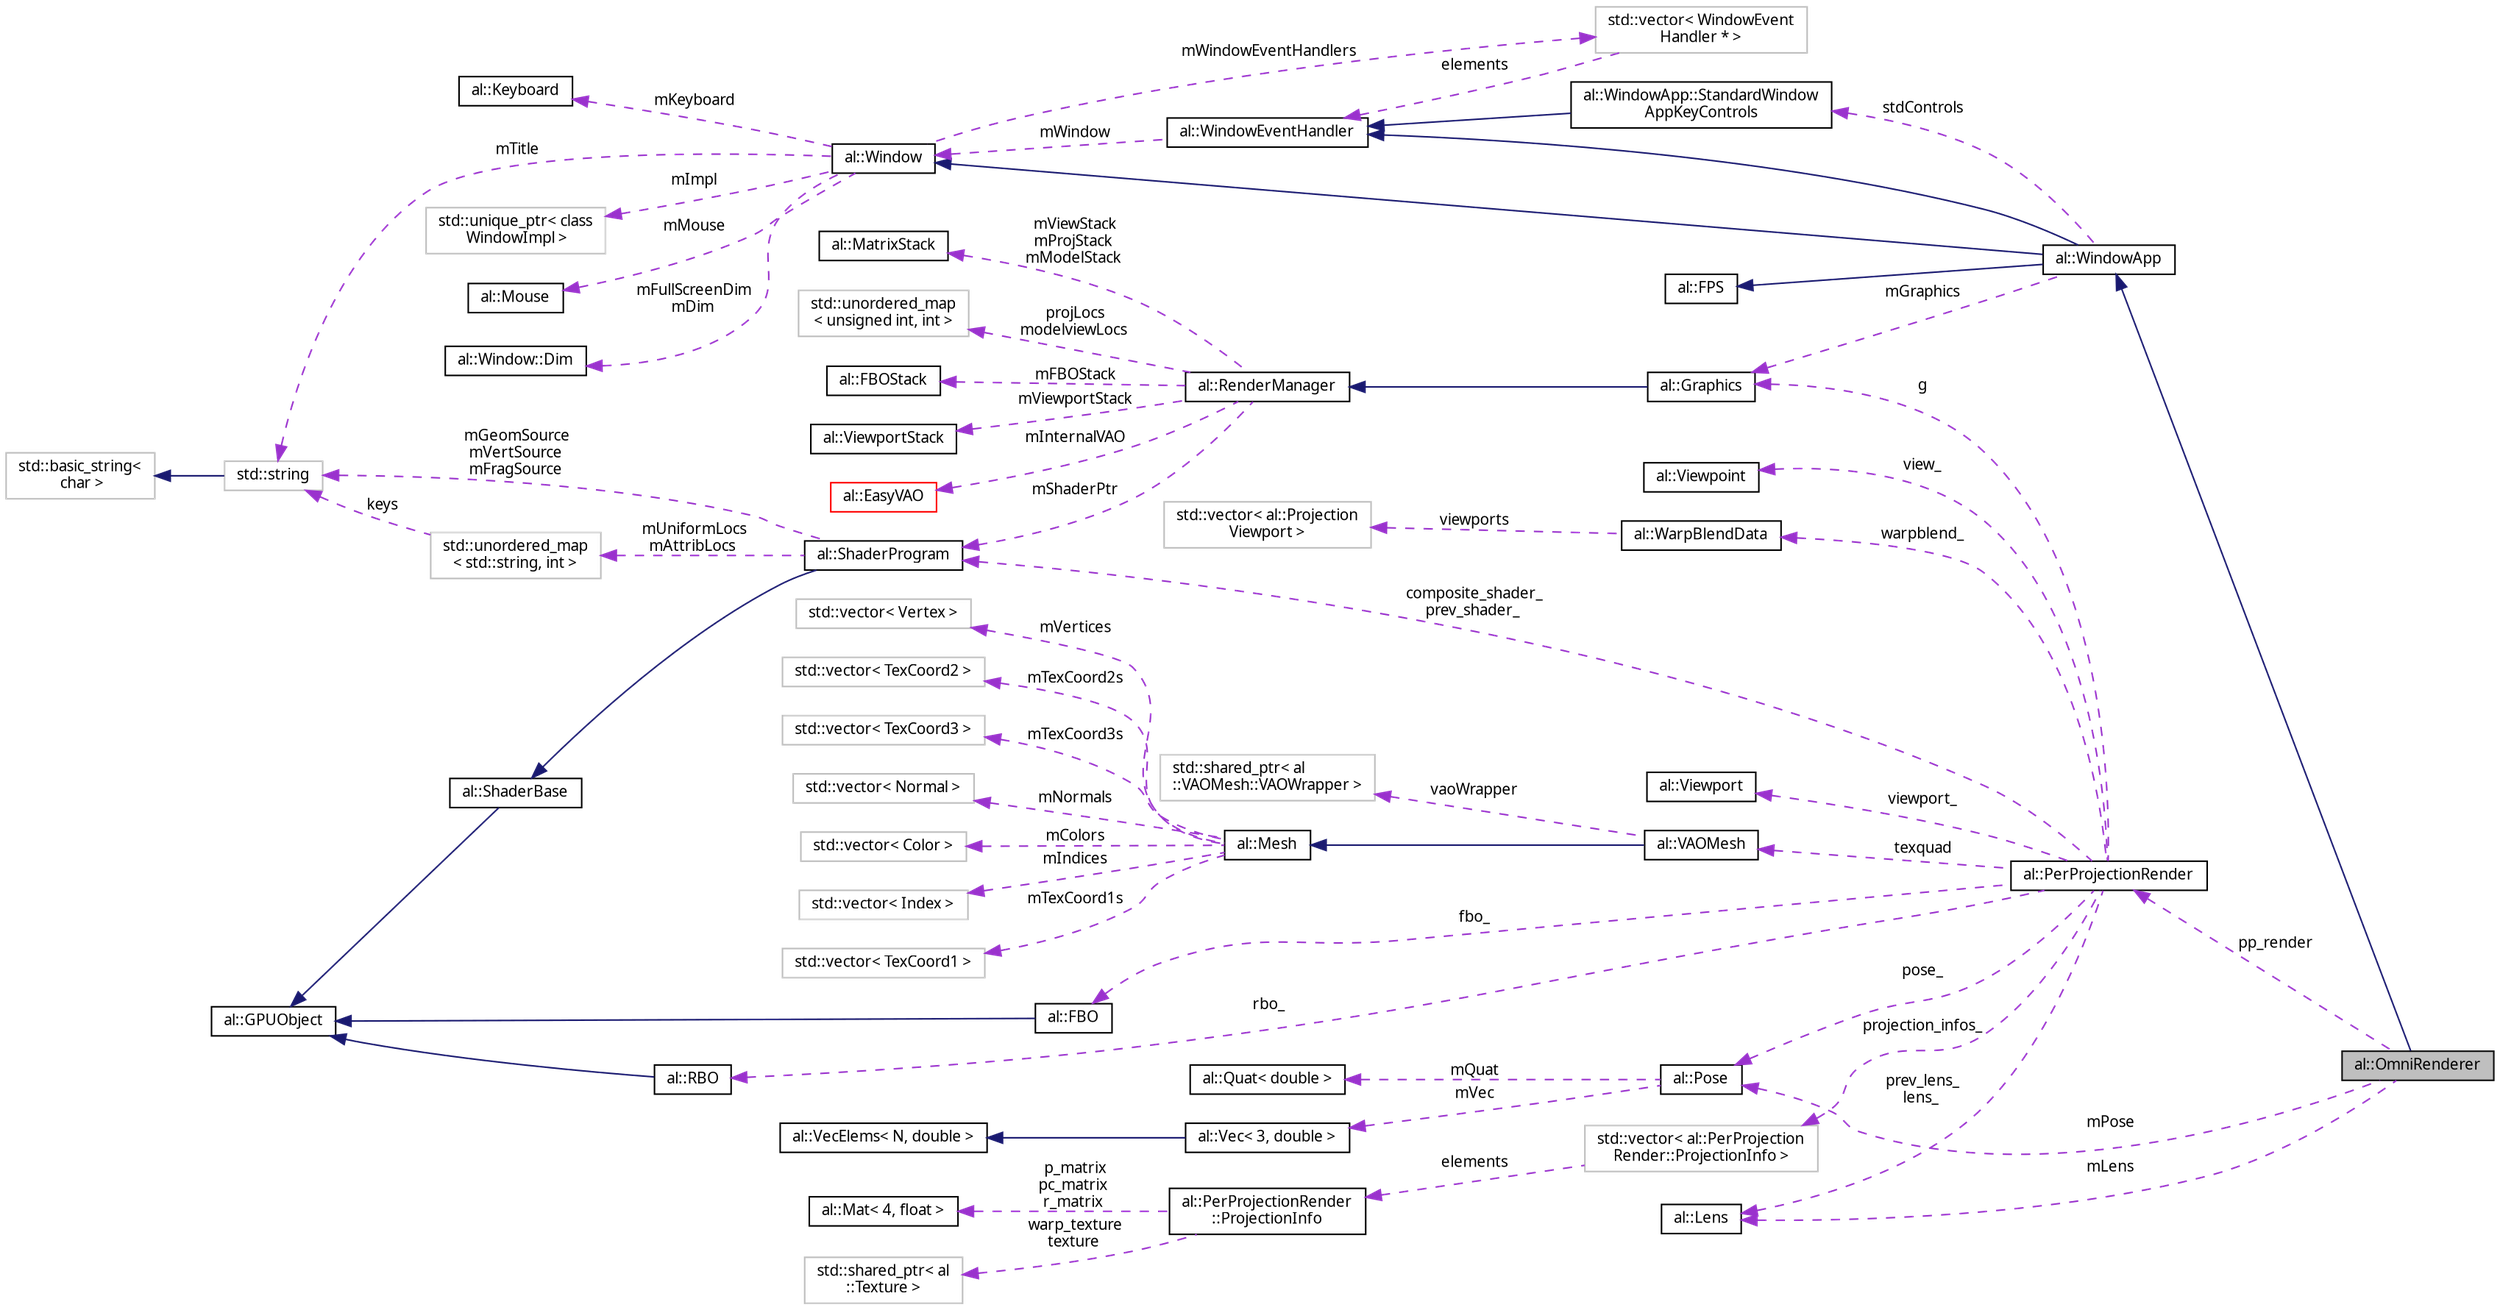 digraph "al::OmniRenderer"
{
 // LATEX_PDF_SIZE
  bgcolor="transparent";
  edge [fontname="FreeSans.ttf",fontsize="10",labelfontname="FreeSans.ttf",labelfontsize="10"];
  node [fontname="FreeSans.ttf",fontsize="10",shape=record];
  rankdir="LR";
  Node1 [label="al::OmniRenderer",height=0.2,width=0.4,color="black", fillcolor="grey75", style="filled", fontcolor="black",tooltip=" "];
  Node2 -> Node1 [dir="back",color="midnightblue",fontsize="10",style="solid",fontname="FreeSans.ttf"];
  Node2 [label="al::WindowApp",height=0.2,width=0.4,color="black",URL="$classal_1_1_window_app.html",tooltip=" "];
  Node3 -> Node2 [dir="back",color="midnightblue",fontsize="10",style="solid",fontname="FreeSans.ttf"];
  Node3 [label="al::Window",height=0.2,width=0.4,color="black",URL="$classal_1_1_window.html",tooltip="Window with OpenGL context."];
  Node4 -> Node3 [dir="back",color="darkorchid3",fontsize="10",style="dashed",label=" mKeyboard" ,fontname="FreeSans.ttf"];
  Node4 [label="al::Keyboard",height=0.2,width=0.4,color="black",URL="$classal_1_1_keyboard.html",tooltip=" "];
  Node5 -> Node3 [dir="back",color="darkorchid3",fontsize="10",style="dashed",label=" mTitle" ,fontname="FreeSans.ttf"];
  Node5 [label="std::string",height=0.2,width=0.4,color="grey75",tooltip="STL class."];
  Node6 -> Node5 [dir="back",color="midnightblue",fontsize="10",style="solid",fontname="FreeSans.ttf"];
  Node6 [label="std::basic_string\<\l char \>",height=0.2,width=0.4,color="grey75",tooltip="STL class."];
  Node7 -> Node3 [dir="back",color="darkorchid3",fontsize="10",style="dashed",label=" mWindowEventHandlers" ,fontname="FreeSans.ttf"];
  Node7 [label="std::vector\< WindowEvent\lHandler * \>",height=0.2,width=0.4,color="grey75",tooltip=" "];
  Node8 -> Node7 [dir="back",color="darkorchid3",fontsize="10",style="dashed",label=" elements" ,fontname="FreeSans.ttf"];
  Node8 [label="al::WindowEventHandler",height=0.2,width=0.4,color="black",URL="$classal_1_1_window_event_handler.html",tooltip="Controller for handling input and window events."];
  Node3 -> Node8 [dir="back",color="darkorchid3",fontsize="10",style="dashed",label=" mWindow" ,fontname="FreeSans.ttf"];
  Node9 -> Node3 [dir="back",color="darkorchid3",fontsize="10",style="dashed",label=" mImpl" ,fontname="FreeSans.ttf"];
  Node9 [label="std::unique_ptr\< class\l WindowImpl \>",height=0.2,width=0.4,color="grey75",tooltip=" "];
  Node10 -> Node3 [dir="back",color="darkorchid3",fontsize="10",style="dashed",label=" mMouse" ,fontname="FreeSans.ttf"];
  Node10 [label="al::Mouse",height=0.2,width=0.4,color="black",URL="$classal_1_1_mouse.html",tooltip=" "];
  Node11 -> Node3 [dir="back",color="darkorchid3",fontsize="10",style="dashed",label=" mFullScreenDim\nmDim" ,fontname="FreeSans.ttf"];
  Node11 [label="al::Window::Dim",height=0.2,width=0.4,color="black",URL="$structal_1_1_window_1_1_dim.html",tooltip="Window pixel dimensions."];
  Node8 -> Node2 [dir="back",color="midnightblue",fontsize="10",style="solid",fontname="FreeSans.ttf"];
  Node12 -> Node2 [dir="back",color="midnightblue",fontsize="10",style="solid",fontname="FreeSans.ttf"];
  Node12 [label="al::FPS",height=0.2,width=0.4,color="black",URL="$classal_1_1_f_p_s.html",tooltip=" "];
  Node13 -> Node2 [dir="back",color="darkorchid3",fontsize="10",style="dashed",label=" mGraphics" ,fontname="FreeSans.ttf"];
  Node13 [label="al::Graphics",height=0.2,width=0.4,color="black",URL="$classal_1_1_graphics.html",tooltip=" "];
  Node14 -> Node13 [dir="back",color="midnightblue",fontsize="10",style="solid",fontname="FreeSans.ttf"];
  Node14 [label="al::RenderManager",height=0.2,width=0.4,color="black",URL="$classal_1_1_render_manager.html",tooltip=" "];
  Node15 -> Node14 [dir="back",color="darkorchid3",fontsize="10",style="dashed",label=" mViewportStack" ,fontname="FreeSans.ttf"];
  Node15 [label="al::ViewportStack",height=0.2,width=0.4,color="black",URL="$classal_1_1_viewport_stack.html",tooltip=" "];
  Node16 -> Node14 [dir="back",color="darkorchid3",fontsize="10",style="dashed",label=" mInternalVAO" ,fontname="FreeSans.ttf"];
  Node16 [label="al::EasyVAO",height=0.2,width=0.4,color="red",URL="$structal_1_1_easy_v_a_o.html",tooltip=" "];
  Node21 -> Node14 [dir="back",color="darkorchid3",fontsize="10",style="dashed",label=" mViewStack\nmProjStack\nmModelStack" ,fontname="FreeSans.ttf"];
  Node21 [label="al::MatrixStack",height=0.2,width=0.4,color="black",URL="$classal_1_1_matrix_stack.html",tooltip=" "];
  Node22 -> Node14 [dir="back",color="darkorchid3",fontsize="10",style="dashed",label=" projLocs\nmodelviewLocs" ,fontname="FreeSans.ttf"];
  Node22 [label="std::unordered_map\l\< unsigned int, int \>",height=0.2,width=0.4,color="grey75",tooltip=" "];
  Node23 -> Node14 [dir="back",color="darkorchid3",fontsize="10",style="dashed",label=" mFBOStack" ,fontname="FreeSans.ttf"];
  Node23 [label="al::FBOStack",height=0.2,width=0.4,color="black",URL="$classal_1_1_f_b_o_stack.html",tooltip=" "];
  Node24 -> Node14 [dir="back",color="darkorchid3",fontsize="10",style="dashed",label=" mShaderPtr" ,fontname="FreeSans.ttf"];
  Node24 [label="al::ShaderProgram",height=0.2,width=0.4,color="black",URL="$classal_1_1_shader_program.html",tooltip="Shader program object."];
  Node25 -> Node24 [dir="back",color="midnightblue",fontsize="10",style="solid",fontname="FreeSans.ttf"];
  Node25 [label="al::ShaderBase",height=0.2,width=0.4,color="black",URL="$classal_1_1_shader_base.html",tooltip=" "];
  Node18 -> Node25 [dir="back",color="midnightblue",fontsize="10",style="solid",fontname="FreeSans.ttf"];
  Node18 [label="al::GPUObject",height=0.2,width=0.4,color="black",URL="$classal_1_1_g_p_u_object.html",tooltip=" "];
  Node26 -> Node24 [dir="back",color="darkorchid3",fontsize="10",style="dashed",label=" mUniformLocs\nmAttribLocs" ,fontname="FreeSans.ttf"];
  Node26 [label="std::unordered_map\l\< std::string, int \>",height=0.2,width=0.4,color="grey75",tooltip=" "];
  Node5 -> Node26 [dir="back",color="darkorchid3",fontsize="10",style="dashed",label=" keys" ,fontname="FreeSans.ttf"];
  Node5 -> Node24 [dir="back",color="darkorchid3",fontsize="10",style="dashed",label=" mGeomSource\nmVertSource\nmFragSource" ,fontname="FreeSans.ttf"];
  Node27 -> Node2 [dir="back",color="darkorchid3",fontsize="10",style="dashed",label=" stdControls" ,fontname="FreeSans.ttf"];
  Node27 [label="al::WindowApp::StandardWindow\lAppKeyControls",height=0.2,width=0.4,color="black",URL="$structal_1_1_window_app_1_1_standard_window_app_key_controls.html",tooltip=" "];
  Node8 -> Node27 [dir="back",color="midnightblue",fontsize="10",style="solid",fontname="FreeSans.ttf"];
  Node28 -> Node1 [dir="back",color="darkorchid3",fontsize="10",style="dashed",label=" mPose" ,fontname="FreeSans.ttf"];
  Node28 [label="al::Pose",height=0.2,width=0.4,color="black",URL="$classal_1_1_pose.html",tooltip="A local coordinate frame."];
  Node29 -> Node28 [dir="back",color="darkorchid3",fontsize="10",style="dashed",label=" mVec" ,fontname="FreeSans.ttf"];
  Node29 [label="al::Vec\< 3, double \>",height=0.2,width=0.4,color="black",URL="$classal_1_1_vec.html",tooltip=" "];
  Node30 -> Node29 [dir="back",color="midnightblue",fontsize="10",style="solid",fontname="FreeSans.ttf"];
  Node30 [label="al::VecElems\< N, double \>",height=0.2,width=0.4,color="black",URL="$structal_1_1_vec_elems.html",tooltip=" "];
  Node31 -> Node28 [dir="back",color="darkorchid3",fontsize="10",style="dashed",label=" mQuat" ,fontname="FreeSans.ttf"];
  Node31 [label="al::Quat\< double \>",height=0.2,width=0.4,color="black",URL="$classal_1_1_quat.html",tooltip=" "];
  Node32 -> Node1 [dir="back",color="darkorchid3",fontsize="10",style="dashed",label=" pp_render" ,fontname="FreeSans.ttf"];
  Node32 [label="al::PerProjectionRender",height=0.2,width=0.4,color="black",URL="$classal_1_1_per_projection_render.html",tooltip=" "];
  Node33 -> Node32 [dir="back",color="darkorchid3",fontsize="10",style="dashed",label=" projection_infos_" ,fontname="FreeSans.ttf"];
  Node33 [label="std::vector\< al::PerProjection\lRender::ProjectionInfo \>",height=0.2,width=0.4,color="grey75",tooltip=" "];
  Node34 -> Node33 [dir="back",color="darkorchid3",fontsize="10",style="dashed",label=" elements" ,fontname="FreeSans.ttf"];
  Node34 [label="al::PerProjectionRender\l::ProjectionInfo",height=0.2,width=0.4,color="black",URL="$structal_1_1_per_projection_render_1_1_projection_info.html",tooltip=" "];
  Node35 -> Node34 [dir="back",color="darkorchid3",fontsize="10",style="dashed",label=" warp_texture\ntexture" ,fontname="FreeSans.ttf"];
  Node35 [label="std::shared_ptr\< al\l::Texture \>",height=0.2,width=0.4,color="grey75",tooltip=" "];
  Node37 -> Node34 [dir="back",color="darkorchid3",fontsize="10",style="dashed",label=" p_matrix\npc_matrix\nr_matrix" ,fontname="FreeSans.ttf"];
  Node37 [label="al::Mat\< 4, float \>",height=0.2,width=0.4,color="black",URL="$classal_1_1_mat.html",tooltip=" "];
  Node28 -> Node32 [dir="back",color="darkorchid3",fontsize="10",style="dashed",label=" pose_" ,fontname="FreeSans.ttf"];
  Node38 -> Node32 [dir="back",color="darkorchid3",fontsize="10",style="dashed",label=" texquad" ,fontname="FreeSans.ttf"];
  Node38 [label="al::VAOMesh",height=0.2,width=0.4,color="black",URL="$classal_1_1_v_a_o_mesh.html",tooltip=" "];
  Node39 -> Node38 [dir="back",color="midnightblue",fontsize="10",style="solid",fontname="FreeSans.ttf"];
  Node39 [label="al::Mesh",height=0.2,width=0.4,color="black",URL="$classal_1_1_mesh.html",tooltip="Stores buffers related to rendering graphical objects."];
  Node40 -> Node39 [dir="back",color="darkorchid3",fontsize="10",style="dashed",label=" mTexCoord2s" ,fontname="FreeSans.ttf"];
  Node40 [label="std::vector\< TexCoord2 \>",height=0.2,width=0.4,color="grey75",tooltip=" "];
  Node44 -> Node39 [dir="back",color="darkorchid3",fontsize="10",style="dashed",label=" mTexCoord3s" ,fontname="FreeSans.ttf"];
  Node44 [label="std::vector\< TexCoord3 \>",height=0.2,width=0.4,color="grey75",tooltip=" "];
  Node45 -> Node39 [dir="back",color="darkorchid3",fontsize="10",style="dashed",label=" mNormals" ,fontname="FreeSans.ttf"];
  Node45 [label="std::vector\< Normal \>",height=0.2,width=0.4,color="grey75",tooltip=" "];
  Node46 -> Node39 [dir="back",color="darkorchid3",fontsize="10",style="dashed",label=" mColors" ,fontname="FreeSans.ttf"];
  Node46 [label="std::vector\< Color \>",height=0.2,width=0.4,color="grey75",tooltip=" "];
  Node48 -> Node39 [dir="back",color="darkorchid3",fontsize="10",style="dashed",label=" mIndices" ,fontname="FreeSans.ttf"];
  Node48 [label="std::vector\< Index \>",height=0.2,width=0.4,color="grey75",tooltip=" "];
  Node49 -> Node39 [dir="back",color="darkorchid3",fontsize="10",style="dashed",label=" mTexCoord1s" ,fontname="FreeSans.ttf"];
  Node49 [label="std::vector\< TexCoord1 \>",height=0.2,width=0.4,color="grey75",tooltip=" "];
  Node50 -> Node39 [dir="back",color="darkorchid3",fontsize="10",style="dashed",label=" mVertices" ,fontname="FreeSans.ttf"];
  Node50 [label="std::vector\< Vertex \>",height=0.2,width=0.4,color="grey75",tooltip=" "];
  Node51 -> Node38 [dir="back",color="darkorchid3",fontsize="10",style="dashed",label=" vaoWrapper" ,fontname="FreeSans.ttf"];
  Node51 [label="std::shared_ptr\< al\l::VAOMesh::VAOWrapper \>",height=0.2,width=0.4,color="grey75",tooltip=" "];
  Node13 -> Node32 [dir="back",color="darkorchid3",fontsize="10",style="dashed",label=" g" ,fontname="FreeSans.ttf"];
  Node54 -> Node32 [dir="back",color="darkorchid3",fontsize="10",style="dashed",label=" view_" ,fontname="FreeSans.ttf"];
  Node54 [label="al::Viewpoint",height=0.2,width=0.4,color="black",URL="$classal_1_1_viewpoint.html",tooltip="Viewpoint within a scene."];
  Node55 -> Node32 [dir="back",color="darkorchid3",fontsize="10",style="dashed",label=" warpblend_" ,fontname="FreeSans.ttf"];
  Node55 [label="al::WarpBlendData",height=0.2,width=0.4,color="black",URL="$classal_1_1_warp_blend_data.html",tooltip=" "];
  Node56 -> Node55 [dir="back",color="darkorchid3",fontsize="10",style="dashed",label=" viewports" ,fontname="FreeSans.ttf"];
  Node56 [label="std::vector\< al::Projection\lViewport \>",height=0.2,width=0.4,color="grey75",tooltip=" "];
  Node59 -> Node32 [dir="back",color="darkorchid3",fontsize="10",style="dashed",label=" rbo_" ,fontname="FreeSans.ttf"];
  Node59 [label="al::RBO",height=0.2,width=0.4,color="black",URL="$classal_1_1_r_b_o.html",tooltip="Render buffer object."];
  Node18 -> Node59 [dir="back",color="midnightblue",fontsize="10",style="solid",fontname="FreeSans.ttf"];
  Node60 -> Node32 [dir="back",color="darkorchid3",fontsize="10",style="dashed",label=" viewport_" ,fontname="FreeSans.ttf"];
  Node60 [label="al::Viewport",height=0.2,width=0.4,color="black",URL="$structal_1_1_viewport.html",tooltip=" "];
  Node61 -> Node32 [dir="back",color="darkorchid3",fontsize="10",style="dashed",label=" prev_lens_\nlens_" ,fontname="FreeSans.ttf"];
  Node61 [label="al::Lens",height=0.2,width=0.4,color="black",URL="$classal_1_1_lens.html",tooltip=" "];
  Node24 -> Node32 [dir="back",color="darkorchid3",fontsize="10",style="dashed",label=" composite_shader_\nprev_shader_" ,fontname="FreeSans.ttf"];
  Node62 -> Node32 [dir="back",color="darkorchid3",fontsize="10",style="dashed",label=" fbo_" ,fontname="FreeSans.ttf"];
  Node62 [label="al::FBO",height=0.2,width=0.4,color="black",URL="$classal_1_1_f_b_o.html",tooltip="Frame buffer object."];
  Node18 -> Node62 [dir="back",color="midnightblue",fontsize="10",style="solid",fontname="FreeSans.ttf"];
  Node61 -> Node1 [dir="back",color="darkorchid3",fontsize="10",style="dashed",label=" mLens" ,fontname="FreeSans.ttf"];
}
